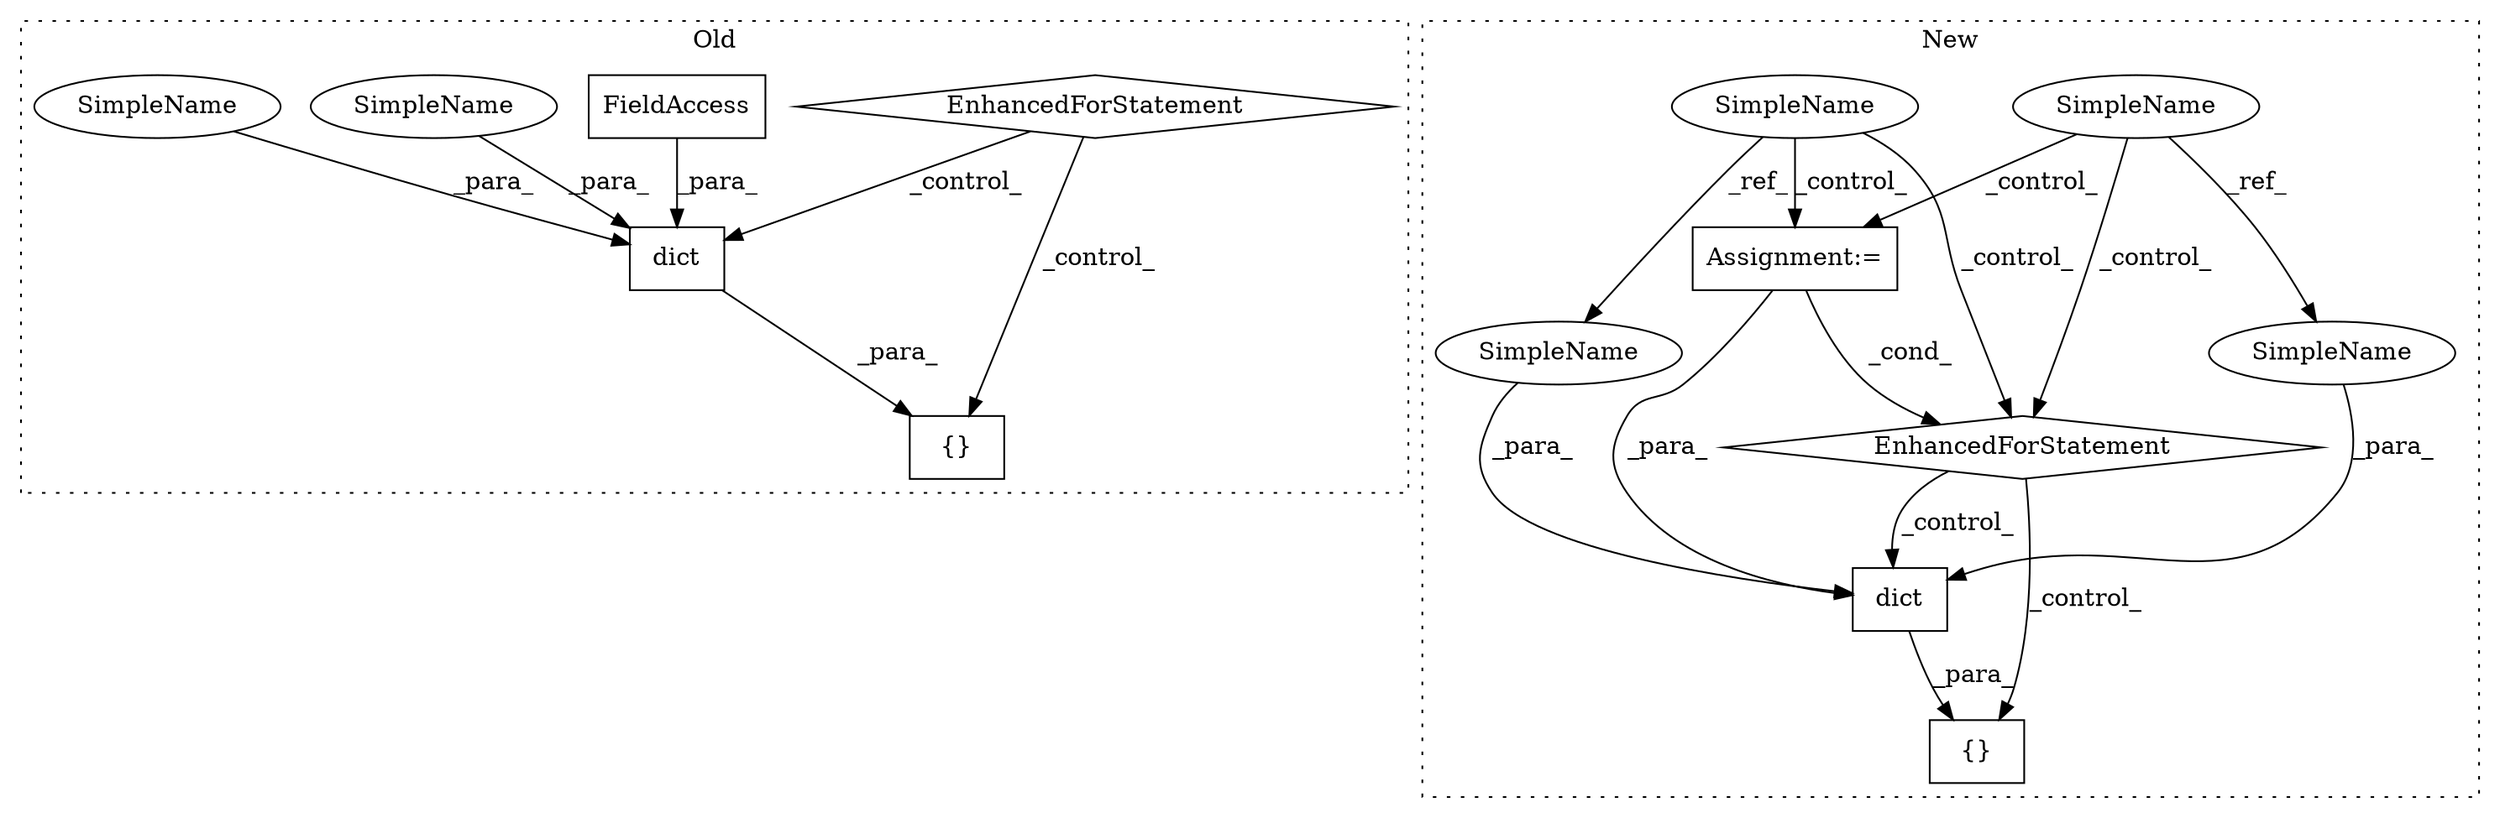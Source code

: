 digraph G {
subgraph cluster0 {
1 [label="dict" a="32" s="1117,1181" l="5,1" shape="box"];
4 [label="FieldAccess" a="22" s="1163" l="18" shape="box"];
6 [label="{}" a="4" s="1105,1183" l="1,1" shape="box"];
7 [label="EnhancedForStatement" a="70" s="860,950" l="61,2" shape="diamond"];
12 [label="SimpleName" a="42" s="1122" l="4" shape="ellipse"];
14 [label="SimpleName" a="42" s="1127" l="1" shape="ellipse"];
label = "Old";
style="dotted";
}
subgraph cluster1 {
2 [label="EnhancedForStatement" a="70" s="838,936" l="61,2" shape="diamond"];
3 [label="Assignment:=" a="7" s="838,936" l="61,2" shape="box"];
5 [label="{}" a="4" s="973,1005" l="1,1" shape="box"];
8 [label="SimpleName" a="42" s="731" l="4" shape="ellipse"];
9 [label="SimpleName" a="42" s="814" l="1" shape="ellipse"];
10 [label="dict" a="32" s="979,1004" l="5,1" shape="box"];
11 [label="SimpleName" a="42" s="984" l="4" shape="ellipse"];
13 [label="SimpleName" a="42" s="989" l="1" shape="ellipse"];
label = "New";
style="dotted";
}
1 -> 6 [label="_para_"];
2 -> 5 [label="_control_"];
2 -> 10 [label="_control_"];
3 -> 2 [label="_cond_"];
3 -> 10 [label="_para_"];
4 -> 1 [label="_para_"];
7 -> 6 [label="_control_"];
7 -> 1 [label="_control_"];
8 -> 3 [label="_control_"];
8 -> 11 [label="_ref_"];
8 -> 2 [label="_control_"];
9 -> 3 [label="_control_"];
9 -> 2 [label="_control_"];
9 -> 13 [label="_ref_"];
10 -> 5 [label="_para_"];
11 -> 10 [label="_para_"];
12 -> 1 [label="_para_"];
13 -> 10 [label="_para_"];
14 -> 1 [label="_para_"];
}